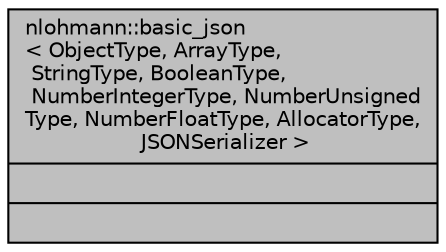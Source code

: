 digraph "nlohmann::basic_json&lt; ObjectType, ArrayType, StringType, BooleanType, NumberIntegerType, NumberUnsignedType, NumberFloatType, AllocatorType, JSONSerializer &gt;"
{
 // INTERACTIVE_SVG=YES
  bgcolor="transparent";
  edge [fontname="Helvetica",fontsize="10",labelfontname="Helvetica",labelfontsize="10"];
  node [fontname="Helvetica",fontsize="10",shape=record];
  Node1 [label="{nlohmann::basic_json\l\< ObjectType, ArrayType,\l StringType, BooleanType,\l NumberIntegerType, NumberUnsigned\lType, NumberFloatType, AllocatorType,\l JSONSerializer \>\n||}",height=0.2,width=0.4,color="black", fillcolor="grey75", style="filled" fontcolor="black"];
}
